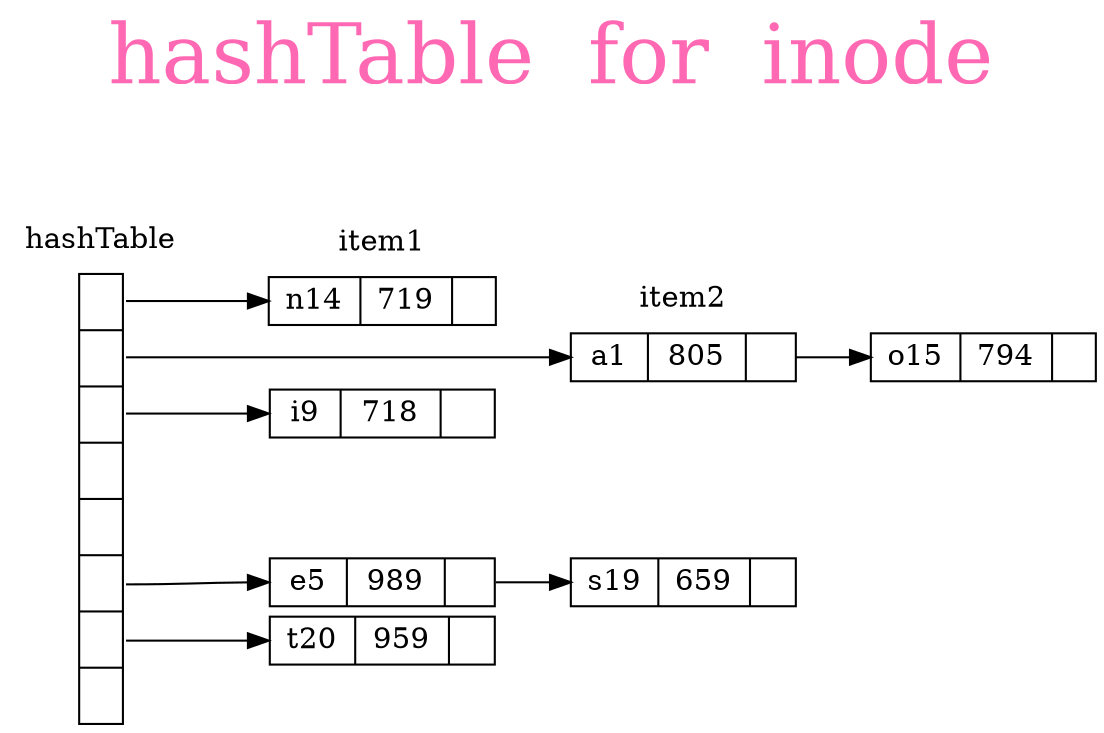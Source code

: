 digraph G {
	label="hashTable  for  inode\n\n"; labelloc=t;
	fontsize=40;fontcolor=hotpink
	nodesep=.05;
	rankdir=LR;
	node [shape=record,width=.1,height=.1];
	node0 [label = "<f0> |<f1> |<f2> |<f3> |<f4> |<f5> |<f6> | ",height=3.0];
	hashTable[shape=plaintext];

	node [width = 1.5];

	item1[shape=plaintext];
	node1 [label = "{<n> n14 | 719 |<p> }"];
	{rank=same;node1 item1}

	item2[shape=plaintext];
	{rank=same;node2 item2}
	node2 [label = "{<n> a1  | 805 |<p> }"];
	node3 [label = "{<n> i9  | 718 |<p> }"];
	node4 [label = "{<n> e5  | 989 |<p> }"];
	node5 [label = "{<n> t20 | 959 |<p> }"] ;
	node6 [label = "{<n> o15 | 794 |<p> }"] ;
	{rank=same;node7 node2 }
	node7 [label = "{<n> s19 | 659 |<p> }"] ;

	node0:f0 -> node1:n;
	node0:f1 -> node2:n;
	node0:f2 -> node3:n;
	node0:f5 -> node4:n;
	node0:f6 -> node5:n;
	node2:p -> node6:n;
	node4:p -> node7:n;
}
